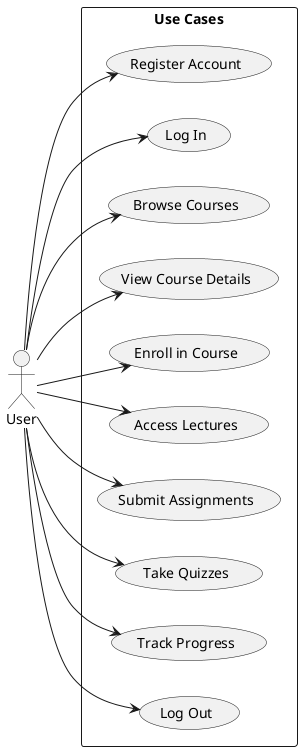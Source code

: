 @startuml
left to right direction
skinparam packageStyle rectangle
actor User as "User"

rectangle "Use Cases" {
  usecase "Register Account" as Register
  usecase "Log In" as LogIn
  usecase "Browse Courses" as BrowseCourses
  usecase "View Course Details" as ViewCourseDetails
  usecase "Enroll in Course" as EnrollInCourse
  usecase "Access Lectures" as AccessLectures
  usecase "Submit Assignments" as SubmitAssignments
  usecase "Take Quizzes" as TakeQuizzes
  usecase "Track Progress" as TrackProgress
  usecase "Log Out" as LogOut
}

User --> Register
User --> LogIn
User --> BrowseCourses
User --> ViewCourseDetails
User --> EnrollInCourse
User --> AccessLectures
User --> SubmitAssignments
User --> TakeQuizzes
User --> TrackProgress
User --> LogOut

@enduml
